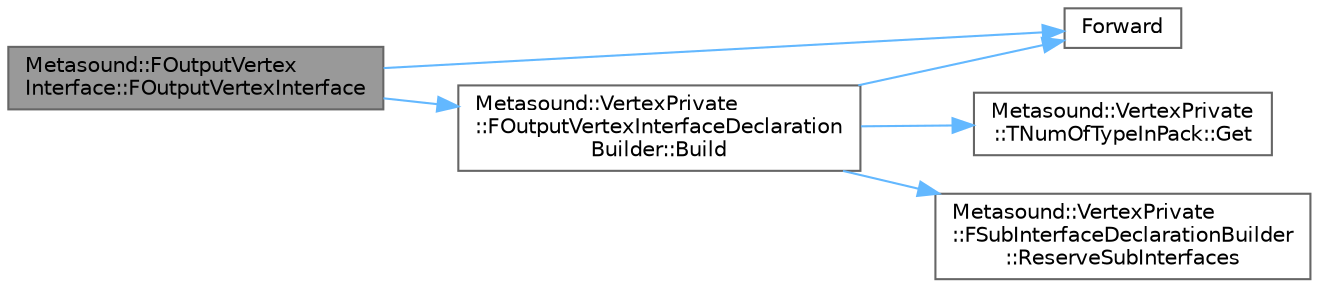 digraph "Metasound::FOutputVertexInterface::FOutputVertexInterface"
{
 // INTERACTIVE_SVG=YES
 // LATEX_PDF_SIZE
  bgcolor="transparent";
  edge [fontname=Helvetica,fontsize=10,labelfontname=Helvetica,labelfontsize=10];
  node [fontname=Helvetica,fontsize=10,shape=box,height=0.2,width=0.4];
  rankdir="LR";
  Node1 [id="Node000001",label="Metasound::FOutputVertex\lInterface::FOutputVertexInterface",height=0.2,width=0.4,color="gray40", fillcolor="grey60", style="filled", fontcolor="black",tooltip="Construct an FOutputVertexInterface from a parameter pack."];
  Node1 -> Node2 [id="edge1_Node000001_Node000002",color="steelblue1",style="solid",tooltip=" "];
  Node2 [id="Node000002",label="Metasound::VertexPrivate\l::FOutputVertexInterfaceDeclaration\lBuilder::Build",height=0.2,width=0.4,color="grey40", fillcolor="white", style="filled",URL="$d5/d4b/classMetasound_1_1VertexPrivate_1_1FOutputVertexInterfaceDeclarationBuilder.html#a9b9c15d187abbf9162bcb8ebbbdf8565",tooltip=" "];
  Node2 -> Node3 [id="edge2_Node000002_Node000003",color="steelblue1",style="solid",tooltip=" "];
  Node3 [id="Node000003",label="Forward",height=0.2,width=0.4,color="grey40", fillcolor="white", style="filled",URL="$d4/d24/UnrealTemplate_8h.html#a68f280c1d561a8899a1e9e3ea8405d00",tooltip="Forward will cast a reference to an rvalue reference."];
  Node2 -> Node4 [id="edge3_Node000002_Node000004",color="steelblue1",style="solid",tooltip=" "];
  Node4 [id="Node000004",label="Metasound::VertexPrivate\l::TNumOfTypeInPack::Get",height=0.2,width=0.4,color="grey40", fillcolor="white", style="filled",URL="$da/d5e/structMetasound_1_1VertexPrivate_1_1TNumOfTypeInPack.html#a6a6158417221c489314ace6850af3f94",tooltip=" "];
  Node2 -> Node5 [id="edge4_Node000002_Node000005",color="steelblue1",style="solid",tooltip=" "];
  Node5 [id="Node000005",label="Metasound::VertexPrivate\l::FSubInterfaceDeclarationBuilder\l::ReserveSubInterfaces",height=0.2,width=0.4,color="grey40", fillcolor="white", style="filled",URL="$da/d01/classMetasound_1_1VertexPrivate_1_1FSubInterfaceDeclarationBuilder.html#a3f5443f46daaefc72b723b62c2485c10",tooltip=" "];
  Node1 -> Node3 [id="edge5_Node000001_Node000003",color="steelblue1",style="solid",tooltip=" "];
}
